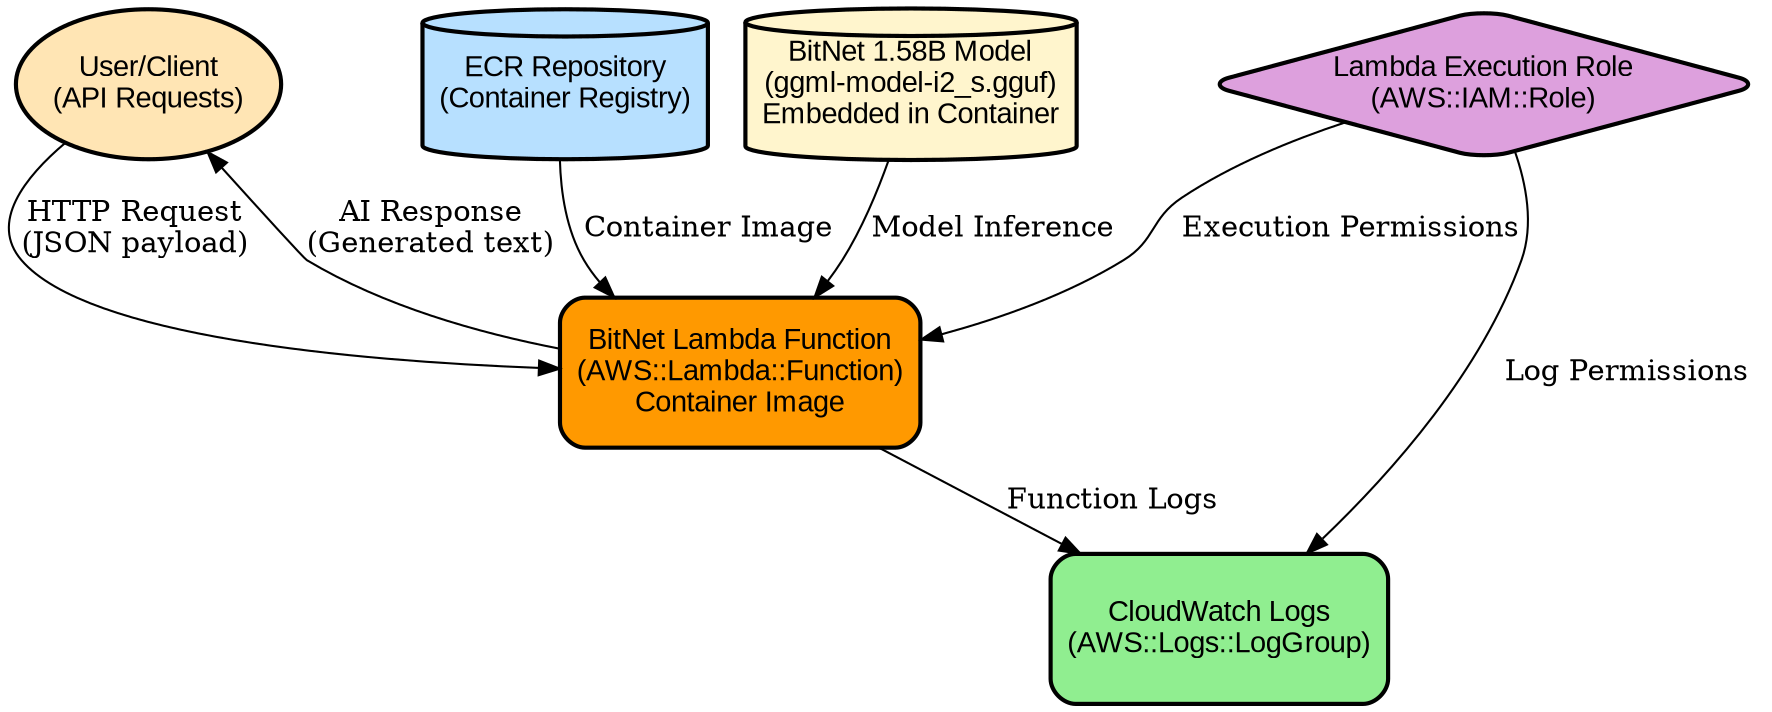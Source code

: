 digraph INFRA {
  rankdir=TB;
  node [color="black", fillcolor="#E6E6E6", height=1, style="filled,bold,rounded", fontname="Arial"];
  
  // User/Client
  "User" [label="User/Client\n(API Requests)", shape=ellipse, fillcolor="#FFE5B4"];
  
  // AWS Lambda Function
  "BitNetLambda" [label="BitNet Lambda Function\n(AWS::Lambda::Function)\nContainer Image", shape=rectangle, fillcolor="#FF9900"];
  
  // ECR Repository
  "ECRRepo" [label="ECR Repository\n(Container Registry)", shape=cylinder, fillcolor="#B7E0FF"];
  
  // CloudWatch Logs
  "CloudWatchLogs" [label="CloudWatch Logs\n(AWS::Logs::LogGroup)", shape=rectangle, fillcolor="#90EE90"];
  
  // BitNet Model
  "BitNetModel" [label="BitNet 1.58B Model\n(ggml-model-i2_s.gguf)\nEmbedded in Container", shape=cylinder, fillcolor="#FFF5CD"];
  
  // IAM Role
  "LambdaRole" [label="Lambda Execution Role\n(AWS::IAM::Role)", shape=diamond, fillcolor="#DDA0DD"];
  
  // Relationships
  "User" -> "BitNetLambda" [label="HTTP Request\n(JSON payload)"];
  "BitNetLambda" -> "User" [label="AI Response\n(Generated text)"];
  "ECRRepo" -> "BitNetLambda" [label="Container Image"];
  "BitNetLambda" -> "CloudWatchLogs" [label="Function Logs"];
  "BitNetModel" -> "BitNetLambda" [label="Model Inference"];
  "LambdaRole" -> "BitNetLambda" [label="Execution Permissions"];
  "LambdaRole" -> "CloudWatchLogs" [label="Log Permissions"];
}
